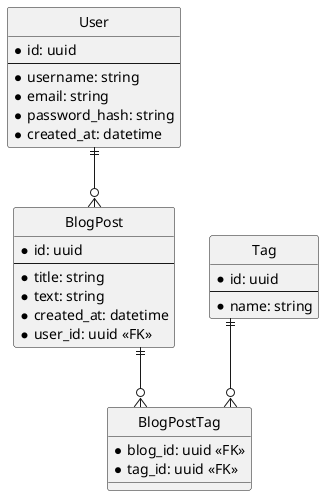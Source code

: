 @startuml erd

hide circle
skinparam Linetype ortho

entity User {
    * id: uuid
    --
    * username: string
    * email: string
    * password_hash: string
    * created_at: datetime
}

entity BlogPost {
    * id: uuid
    --
    * title: string
    * text: string
    * created_at: datetime
    * user_id: uuid <<FK>>
}

entity Tag {
    * id: uuid
    --
    * name: string
}

entity BlogPostTag {
    * blog_id: uuid <<FK>>
    * tag_id: uuid <<FK>>
}

User ||--o{ BlogPost
BlogPost ||--o{ BlogPostTag
Tag ||--o{ BlogPostTag

@enduml